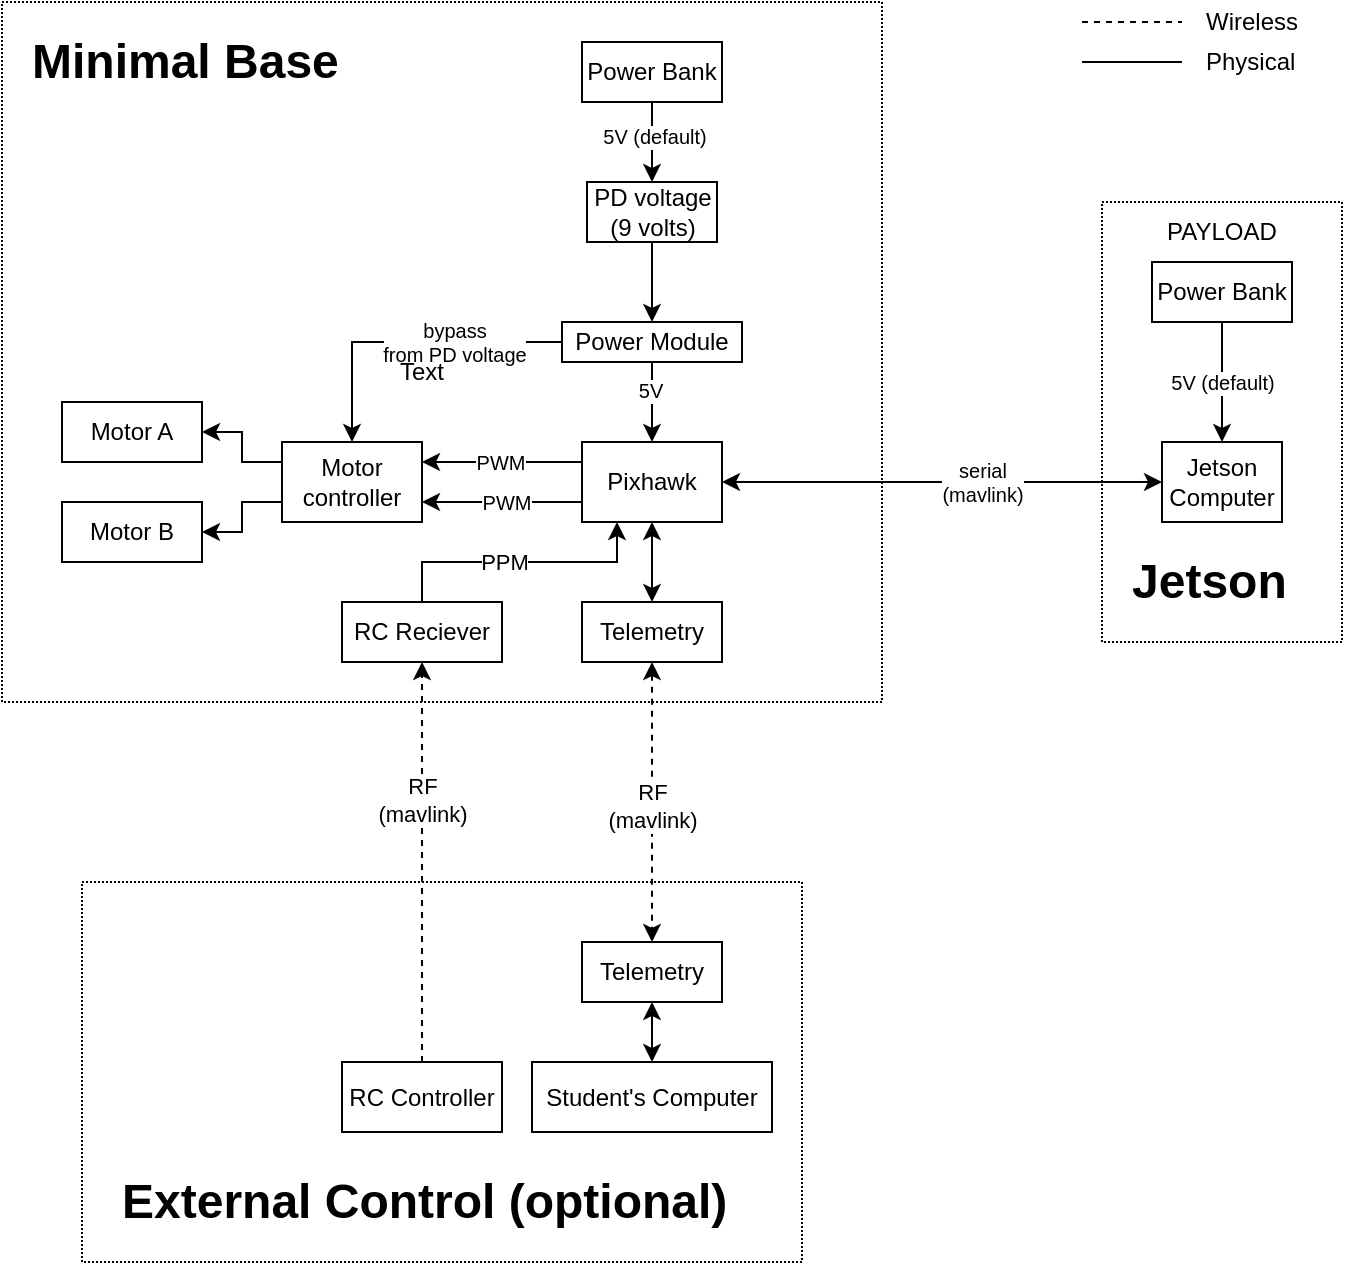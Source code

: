 <mxfile version="21.1.2" type="device">
  <diagram id="_Gi0OZtWfn4fuSM_ZZYW" name="overview">
    <mxGraphModel dx="1050" dy="566" grid="1" gridSize="10" guides="1" tooltips="1" connect="1" arrows="1" fold="1" page="1" pageScale="1" pageWidth="1100" pageHeight="850" math="0" shadow="0">
      <root>
        <mxCell id="0" />
        <mxCell id="1" parent="0" />
        <mxCell id="zuWqlm3LT84nwOS6TX2s-2" value="" style="rounded=0;whiteSpace=wrap;html=1;fillColor=none;dashed=1;dashPattern=1 1;" parent="1" vertex="1">
          <mxGeometry x="610" y="220" width="120" height="220" as="geometry" />
        </mxCell>
        <mxCell id="zuWqlm3LT84nwOS6TX2s-12" value="" style="rounded=0;whiteSpace=wrap;html=1;fillColor=none;strokeColor=default;dashed=1;dashPattern=1 1;" parent="1" vertex="1">
          <mxGeometry x="100" y="560" width="360" height="190" as="geometry" />
        </mxCell>
        <mxCell id="zuWqlm3LT84nwOS6TX2s-3" value="" style="rounded=0;whiteSpace=wrap;html=1;dashed=1;fillColor=none;dashPattern=1 1;" parent="1" vertex="1">
          <mxGeometry x="60" y="120" width="440" height="350" as="geometry" />
        </mxCell>
        <mxCell id="lWAj96Npts_Hkw9bGxiM-5" style="edgeStyle=orthogonalEdgeStyle;rounded=0;orthogonalLoop=1;jettySize=auto;html=1;exitX=1;exitY=0.5;exitDx=0;exitDy=0;entryX=0;entryY=0.25;entryDx=0;entryDy=0;startArrow=classic;startFill=1;endArrow=none;endFill=0;" parent="1" source="lWAj96Npts_Hkw9bGxiM-1" target="lWAj96Npts_Hkw9bGxiM-4" edge="1">
          <mxGeometry relative="1" as="geometry" />
        </mxCell>
        <mxCell id="lWAj96Npts_Hkw9bGxiM-1" value="Motor A" style="rounded=0;whiteSpace=wrap;html=1;" parent="1" vertex="1">
          <mxGeometry x="90" y="320" width="70" height="30" as="geometry" />
        </mxCell>
        <mxCell id="lWAj96Npts_Hkw9bGxiM-6" style="edgeStyle=orthogonalEdgeStyle;rounded=0;orthogonalLoop=1;jettySize=auto;html=1;exitX=1;exitY=0.5;exitDx=0;exitDy=0;entryX=0;entryY=0.75;entryDx=0;entryDy=0;startArrow=classic;startFill=1;endArrow=none;endFill=0;" parent="1" source="lWAj96Npts_Hkw9bGxiM-3" target="lWAj96Npts_Hkw9bGxiM-4" edge="1">
          <mxGeometry relative="1" as="geometry" />
        </mxCell>
        <mxCell id="lWAj96Npts_Hkw9bGxiM-3" value="Motor B" style="rounded=0;whiteSpace=wrap;html=1;" parent="1" vertex="1">
          <mxGeometry x="90" y="370" width="70" height="30" as="geometry" />
        </mxCell>
        <mxCell id="lWAj96Npts_Hkw9bGxiM-4" value="Motor controller" style="rounded=0;whiteSpace=wrap;html=1;" parent="1" vertex="1">
          <mxGeometry x="200" y="340" width="70" height="40" as="geometry" />
        </mxCell>
        <mxCell id="lWAj96Npts_Hkw9bGxiM-8" style="edgeStyle=orthogonalEdgeStyle;rounded=0;orthogonalLoop=1;jettySize=auto;html=1;exitX=0;exitY=0.25;exitDx=0;exitDy=0;entryX=1;entryY=0.25;entryDx=0;entryDy=0;" parent="1" source="lWAj96Npts_Hkw9bGxiM-7" target="lWAj96Npts_Hkw9bGxiM-4" edge="1">
          <mxGeometry relative="1" as="geometry" />
        </mxCell>
        <mxCell id="lWAj96Npts_Hkw9bGxiM-10" value="PWM" style="edgeLabel;html=1;align=center;verticalAlign=middle;resizable=0;points=[];fontSize=10;" parent="lWAj96Npts_Hkw9bGxiM-8" vertex="1" connectable="0">
          <mxGeometry x="0.101" relative="1" as="geometry">
            <mxPoint x="3" as="offset" />
          </mxGeometry>
        </mxCell>
        <mxCell id="lWAj96Npts_Hkw9bGxiM-9" style="edgeStyle=orthogonalEdgeStyle;rounded=0;orthogonalLoop=1;jettySize=auto;html=1;exitX=0;exitY=0.75;exitDx=0;exitDy=0;entryX=1;entryY=0.75;entryDx=0;entryDy=0;" parent="1" source="lWAj96Npts_Hkw9bGxiM-7" target="lWAj96Npts_Hkw9bGxiM-4" edge="1">
          <mxGeometry relative="1" as="geometry" />
        </mxCell>
        <mxCell id="lWAj96Npts_Hkw9bGxiM-11" value="PWM" style="edgeLabel;html=1;align=center;verticalAlign=middle;resizable=0;points=[];fontSize=10;" parent="lWAj96Npts_Hkw9bGxiM-9" vertex="1" connectable="0">
          <mxGeometry x="-0.135" relative="1" as="geometry">
            <mxPoint x="-4" as="offset" />
          </mxGeometry>
        </mxCell>
        <mxCell id="zuWqlm3LT84nwOS6TX2s-9" style="edgeStyle=orthogonalEdgeStyle;rounded=0;orthogonalLoop=1;jettySize=auto;html=1;exitX=0.5;exitY=1;exitDx=0;exitDy=0;entryX=0.5;entryY=0;entryDx=0;entryDy=0;startArrow=classic;startFill=1;" parent="1" source="lWAj96Npts_Hkw9bGxiM-7" target="zuWqlm3LT84nwOS6TX2s-8" edge="1">
          <mxGeometry relative="1" as="geometry" />
        </mxCell>
        <mxCell id="zuWqlm3LT84nwOS6TX2s-17" style="edgeStyle=orthogonalEdgeStyle;rounded=0;orthogonalLoop=1;jettySize=auto;html=1;exitX=0.25;exitY=1;exitDx=0;exitDy=0;entryX=0.5;entryY=0;entryDx=0;entryDy=0;startArrow=classic;startFill=1;endArrow=none;endFill=0;" parent="1" source="lWAj96Npts_Hkw9bGxiM-7" target="zuWqlm3LT84nwOS6TX2s-13" edge="1">
          <mxGeometry relative="1" as="geometry" />
        </mxCell>
        <mxCell id="kXcU9BPbM3XmwH19ftqr-5" value="&lt;div&gt;PPM&lt;/div&gt;" style="edgeLabel;html=1;align=center;verticalAlign=middle;resizable=0;points=[];" vertex="1" connectable="0" parent="zuWqlm3LT84nwOS6TX2s-17">
          <mxGeometry x="0.156" relative="1" as="geometry">
            <mxPoint x="3" as="offset" />
          </mxGeometry>
        </mxCell>
        <mxCell id="lWAj96Npts_Hkw9bGxiM-7" value="Pixhawk" style="rounded=0;whiteSpace=wrap;html=1;" parent="1" vertex="1">
          <mxGeometry x="350" y="340" width="70" height="40" as="geometry" />
        </mxCell>
        <mxCell id="lWAj96Npts_Hkw9bGxiM-13" style="edgeStyle=orthogonalEdgeStyle;rounded=0;orthogonalLoop=1;jettySize=auto;html=1;exitX=0;exitY=0.5;exitDx=0;exitDy=0;entryX=1;entryY=0.5;entryDx=0;entryDy=0;startArrow=classic;startFill=1;" parent="1" source="lWAj96Npts_Hkw9bGxiM-12" target="lWAj96Npts_Hkw9bGxiM-7" edge="1">
          <mxGeometry relative="1" as="geometry" />
        </mxCell>
        <mxCell id="lWAj96Npts_Hkw9bGxiM-14" value="serial&lt;br style=&quot;font-size: 10px;&quot;&gt;(mavlink)" style="edgeLabel;html=1;align=center;verticalAlign=middle;resizable=0;points=[];fontSize=10;" parent="lWAj96Npts_Hkw9bGxiM-13" vertex="1" connectable="0">
          <mxGeometry x="-0.284" relative="1" as="geometry">
            <mxPoint x="-11" as="offset" />
          </mxGeometry>
        </mxCell>
        <mxCell id="lWAj96Npts_Hkw9bGxiM-12" value="Jetson Computer" style="rounded=0;whiteSpace=wrap;html=1;" parent="1" vertex="1">
          <mxGeometry x="640" y="340" width="60" height="40" as="geometry" />
        </mxCell>
        <mxCell id="lWAj96Npts_Hkw9bGxiM-17" style="edgeStyle=orthogonalEdgeStyle;rounded=0;orthogonalLoop=1;jettySize=auto;html=1;exitX=0.5;exitY=1;exitDx=0;exitDy=0;entryX=0.5;entryY=0;entryDx=0;entryDy=0;startArrow=none;startFill=0;endArrow=classic;endFill=1;" parent="1" source="lWAj96Npts_Hkw9bGxiM-15" target="lWAj96Npts_Hkw9bGxiM-16" edge="1">
          <mxGeometry relative="1" as="geometry" />
        </mxCell>
        <mxCell id="PC8OLn46aMgyR67PHGka-8" value="5V (default)" style="edgeLabel;html=1;align=center;verticalAlign=middle;resizable=0;points=[];fontSize=10;" parent="lWAj96Npts_Hkw9bGxiM-17" vertex="1" connectable="0">
          <mxGeometry x="-0.178" y="1" relative="1" as="geometry">
            <mxPoint as="offset" />
          </mxGeometry>
        </mxCell>
        <mxCell id="lWAj96Npts_Hkw9bGxiM-15" value="Power Bank" style="rounded=0;whiteSpace=wrap;html=1;" parent="1" vertex="1">
          <mxGeometry x="350" y="140" width="70" height="30" as="geometry" />
        </mxCell>
        <mxCell id="PC8OLn46aMgyR67PHGka-3" style="edgeStyle=orthogonalEdgeStyle;rounded=0;orthogonalLoop=1;jettySize=auto;html=1;exitX=0.5;exitY=1;exitDx=0;exitDy=0;entryX=0.5;entryY=0;entryDx=0;entryDy=0;startArrow=none;startFill=0;endArrow=classic;endFill=1;" parent="1" source="lWAj96Npts_Hkw9bGxiM-16" target="PC8OLn46aMgyR67PHGka-1" edge="1">
          <mxGeometry relative="1" as="geometry" />
        </mxCell>
        <mxCell id="lWAj96Npts_Hkw9bGxiM-16" value="PD voltage (9 volts)" style="rounded=0;whiteSpace=wrap;html=1;" parent="1" vertex="1">
          <mxGeometry x="352.5" y="210" width="65" height="30" as="geometry" />
        </mxCell>
        <mxCell id="PC8OLn46aMgyR67PHGka-2" style="edgeStyle=orthogonalEdgeStyle;rounded=0;orthogonalLoop=1;jettySize=auto;html=1;exitX=0.5;exitY=1;exitDx=0;exitDy=0;entryX=0.5;entryY=0;entryDx=0;entryDy=0;startArrow=none;startFill=0;endArrow=classic;endFill=1;" parent="1" source="PC8OLn46aMgyR67PHGka-1" target="lWAj96Npts_Hkw9bGxiM-7" edge="1">
          <mxGeometry relative="1" as="geometry" />
        </mxCell>
        <mxCell id="PC8OLn46aMgyR67PHGka-5" value="5V" style="edgeLabel;html=1;align=center;verticalAlign=middle;resizable=0;points=[];fontSize=10;" parent="PC8OLn46aMgyR67PHGka-2" vertex="1" connectable="0">
          <mxGeometry x="-0.296" y="-1" relative="1" as="geometry">
            <mxPoint as="offset" />
          </mxGeometry>
        </mxCell>
        <mxCell id="PC8OLn46aMgyR67PHGka-6" style="edgeStyle=orthogonalEdgeStyle;rounded=0;orthogonalLoop=1;jettySize=auto;html=1;exitX=0;exitY=0.5;exitDx=0;exitDy=0;entryX=0.5;entryY=0;entryDx=0;entryDy=0;fontSize=10;startArrow=none;startFill=0;endArrow=classic;endFill=1;" parent="1" source="PC8OLn46aMgyR67PHGka-1" target="lWAj96Npts_Hkw9bGxiM-4" edge="1">
          <mxGeometry relative="1" as="geometry" />
        </mxCell>
        <mxCell id="PC8OLn46aMgyR67PHGka-7" value="bypass&lt;br&gt;from PD voltage" style="edgeLabel;html=1;align=center;verticalAlign=middle;resizable=0;points=[];fontSize=10;" parent="PC8OLn46aMgyR67PHGka-6" vertex="1" connectable="0">
          <mxGeometry x="-0.301" y="-2" relative="1" as="geometry">
            <mxPoint y="2" as="offset" />
          </mxGeometry>
        </mxCell>
        <mxCell id="PC8OLn46aMgyR67PHGka-1" value="Power Module" style="rounded=0;whiteSpace=wrap;html=1;" parent="1" vertex="1">
          <mxGeometry x="340" y="280" width="90" height="20" as="geometry" />
        </mxCell>
        <mxCell id="zuWqlm3LT84nwOS6TX2s-4" value="Text" style="text;html=1;strokeColor=none;fillColor=none;align=center;verticalAlign=middle;whiteSpace=wrap;rounded=0;dashed=1;" parent="1" vertex="1">
          <mxGeometry x="240" y="290" width="60" height="30" as="geometry" />
        </mxCell>
        <mxCell id="zuWqlm3LT84nwOS6TX2s-5" value="&lt;h1&gt;Minimal Base&lt;/h1&gt;" style="text;html=1;strokeColor=none;fillColor=none;spacing=5;spacingTop=-20;whiteSpace=wrap;overflow=hidden;rounded=0;dashed=1;" parent="1" vertex="1">
          <mxGeometry x="70" y="130" width="190" height="40" as="geometry" />
        </mxCell>
        <mxCell id="zuWqlm3LT84nwOS6TX2s-16" style="edgeStyle=orthogonalEdgeStyle;rounded=0;orthogonalLoop=1;jettySize=auto;html=1;exitX=0.5;exitY=0;exitDx=0;exitDy=0;entryX=0.5;entryY=1;entryDx=0;entryDy=0;startArrow=classic;startFill=1;" parent="1" source="zuWqlm3LT84nwOS6TX2s-6" target="zuWqlm3LT84nwOS6TX2s-15" edge="1">
          <mxGeometry relative="1" as="geometry" />
        </mxCell>
        <mxCell id="zuWqlm3LT84nwOS6TX2s-6" value="Student&#39;s Computer" style="rounded=0;whiteSpace=wrap;html=1;fillColor=default;" parent="1" vertex="1">
          <mxGeometry x="325" y="650" width="120" height="35" as="geometry" />
        </mxCell>
        <mxCell id="zuWqlm3LT84nwOS6TX2s-19" style="edgeStyle=orthogonalEdgeStyle;rounded=0;orthogonalLoop=1;jettySize=auto;html=1;exitX=0.5;exitY=0;exitDx=0;exitDy=0;entryX=0.5;entryY=1;entryDx=0;entryDy=0;startArrow=none;startFill=0;endArrow=classic;endFill=1;dashed=1;" parent="1" source="zuWqlm3LT84nwOS6TX2s-7" target="zuWqlm3LT84nwOS6TX2s-13" edge="1">
          <mxGeometry relative="1" as="geometry" />
        </mxCell>
        <mxCell id="zuWqlm3LT84nwOS6TX2s-23" value="RF&lt;br&gt;(mavlink)" style="edgeLabel;html=1;align=center;verticalAlign=middle;resizable=0;points=[];" parent="zuWqlm3LT84nwOS6TX2s-19" vertex="1" connectable="0">
          <mxGeometry x="0.164" y="-2" relative="1" as="geometry">
            <mxPoint x="-2" y="-15" as="offset" />
          </mxGeometry>
        </mxCell>
        <mxCell id="zuWqlm3LT84nwOS6TX2s-7" value="RC Controller" style="rounded=0;whiteSpace=wrap;html=1;fillColor=default;" parent="1" vertex="1">
          <mxGeometry x="230" y="650" width="80" height="35" as="geometry" />
        </mxCell>
        <mxCell id="zuWqlm3LT84nwOS6TX2s-18" style="edgeStyle=orthogonalEdgeStyle;rounded=0;orthogonalLoop=1;jettySize=auto;html=1;exitX=0.5;exitY=1;exitDx=0;exitDy=0;entryX=0.5;entryY=0;entryDx=0;entryDy=0;startArrow=classic;startFill=1;endArrow=classic;endFill=1;dashed=1;" parent="1" source="zuWqlm3LT84nwOS6TX2s-8" target="zuWqlm3LT84nwOS6TX2s-15" edge="1">
          <mxGeometry relative="1" as="geometry" />
        </mxCell>
        <mxCell id="zuWqlm3LT84nwOS6TX2s-22" value="RF&lt;br&gt;(mavlink)" style="edgeLabel;html=1;align=center;verticalAlign=middle;resizable=0;points=[];" parent="zuWqlm3LT84nwOS6TX2s-18" vertex="1" connectable="0">
          <mxGeometry x="0.217" y="3" relative="1" as="geometry">
            <mxPoint x="-3" y="-13" as="offset" />
          </mxGeometry>
        </mxCell>
        <mxCell id="zuWqlm3LT84nwOS6TX2s-8" value="Telemetry" style="rounded=0;whiteSpace=wrap;html=1;" parent="1" vertex="1">
          <mxGeometry x="350" y="420" width="70" height="30" as="geometry" />
        </mxCell>
        <mxCell id="zuWqlm3LT84nwOS6TX2s-11" value="&lt;h1&gt;External Control (optional)&lt;/h1&gt;" style="text;html=1;strokeColor=none;fillColor=none;spacing=5;spacingTop=-20;whiteSpace=wrap;overflow=hidden;rounded=0;" parent="1" vertex="1">
          <mxGeometry x="115" y="700" width="330" height="40" as="geometry" />
        </mxCell>
        <mxCell id="zuWqlm3LT84nwOS6TX2s-13" value="RC Reciever" style="rounded=0;whiteSpace=wrap;html=1;" parent="1" vertex="1">
          <mxGeometry x="230" y="420" width="80" height="30" as="geometry" />
        </mxCell>
        <mxCell id="zuWqlm3LT84nwOS6TX2s-15" value="Telemetry" style="rounded=0;whiteSpace=wrap;html=1;" parent="1" vertex="1">
          <mxGeometry x="350" y="590" width="70" height="30" as="geometry" />
        </mxCell>
        <mxCell id="zuWqlm3LT84nwOS6TX2s-28" value="&lt;h1&gt;Jetson&lt;/h1&gt;" style="text;html=1;strokeColor=none;fillColor=none;spacing=5;spacingTop=-20;whiteSpace=wrap;overflow=hidden;rounded=0;" parent="1" vertex="1">
          <mxGeometry x="620" y="390" width="95" height="40" as="geometry" />
        </mxCell>
        <mxCell id="zuWqlm3LT84nwOS6TX2s-29" value="" style="endArrow=none;html=1;rounded=0;dashed=1;" parent="1" edge="1">
          <mxGeometry width="50" height="50" relative="1" as="geometry">
            <mxPoint x="600" y="130" as="sourcePoint" />
            <mxPoint x="650" y="130" as="targetPoint" />
          </mxGeometry>
        </mxCell>
        <mxCell id="zuWqlm3LT84nwOS6TX2s-30" value="Wireless" style="text;html=1;strokeColor=none;fillColor=none;align=left;verticalAlign=middle;whiteSpace=wrap;rounded=0;dashed=1;dashPattern=1 1;" parent="1" vertex="1">
          <mxGeometry x="660" y="120" width="60" height="20" as="geometry" />
        </mxCell>
        <mxCell id="zuWqlm3LT84nwOS6TX2s-33" value="" style="endArrow=none;html=1;rounded=0;" parent="1" edge="1">
          <mxGeometry width="50" height="50" relative="1" as="geometry">
            <mxPoint x="600" y="150" as="sourcePoint" />
            <mxPoint x="650" y="150" as="targetPoint" />
          </mxGeometry>
        </mxCell>
        <mxCell id="zuWqlm3LT84nwOS6TX2s-34" value="Physical" style="text;html=1;strokeColor=none;fillColor=none;align=left;verticalAlign=middle;whiteSpace=wrap;rounded=0;dashed=1;dashPattern=1 1;" parent="1" vertex="1">
          <mxGeometry x="660" y="140" width="60" height="20" as="geometry" />
        </mxCell>
        <mxCell id="kXcU9BPbM3XmwH19ftqr-3" style="edgeStyle=orthogonalEdgeStyle;rounded=0;orthogonalLoop=1;jettySize=auto;html=1;exitX=0.5;exitY=1;exitDx=0;exitDy=0;entryX=0.5;entryY=0;entryDx=0;entryDy=0;" edge="1" parent="1" source="kXcU9BPbM3XmwH19ftqr-2" target="lWAj96Npts_Hkw9bGxiM-12">
          <mxGeometry relative="1" as="geometry" />
        </mxCell>
        <mxCell id="kXcU9BPbM3XmwH19ftqr-2" value="Power Bank" style="rounded=0;whiteSpace=wrap;html=1;" vertex="1" parent="1">
          <mxGeometry x="635" y="250" width="70" height="30" as="geometry" />
        </mxCell>
        <mxCell id="kXcU9BPbM3XmwH19ftqr-4" value="5V (default)" style="edgeLabel;html=1;align=center;verticalAlign=middle;resizable=0;points=[];fontSize=10;" vertex="1" connectable="0" parent="1">
          <mxGeometry x="670" y="310" as="geometry" />
        </mxCell>
        <mxCell id="kXcU9BPbM3XmwH19ftqr-6" value="&lt;div&gt;PAYLOAD&lt;/div&gt;" style="text;html=1;strokeColor=none;fillColor=none;align=center;verticalAlign=middle;whiteSpace=wrap;rounded=0;" vertex="1" parent="1">
          <mxGeometry x="640" y="220" width="60" height="30" as="geometry" />
        </mxCell>
      </root>
    </mxGraphModel>
  </diagram>
</mxfile>
